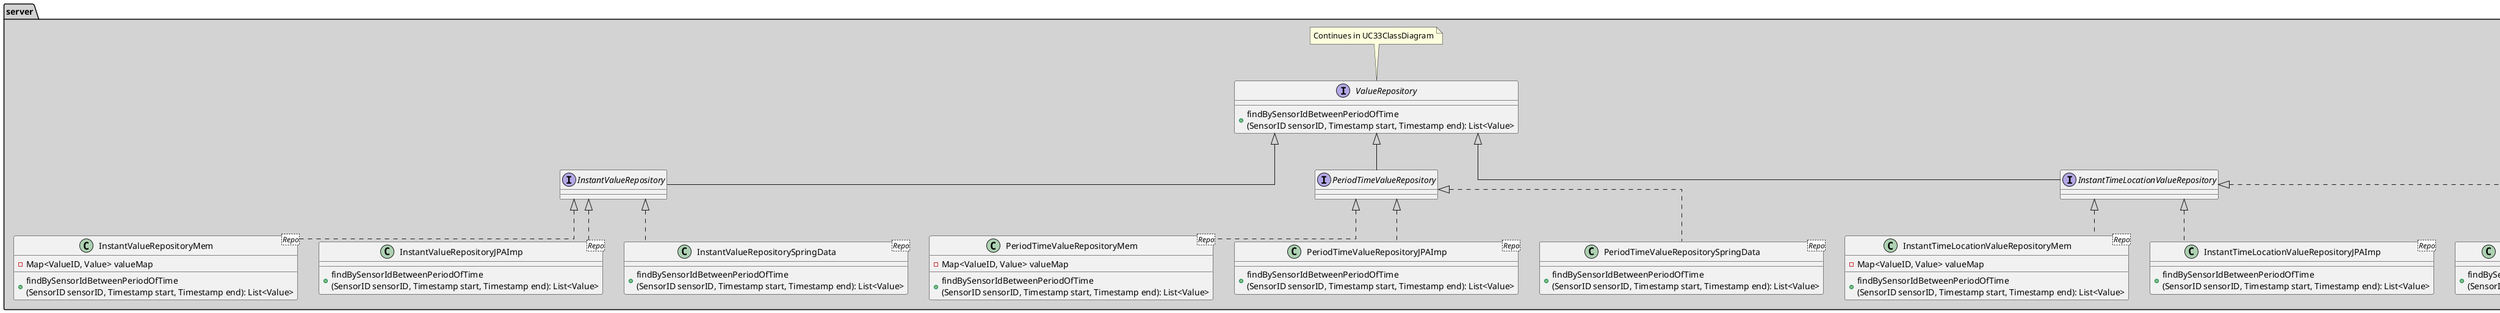 @startuml
skinparam linetype ortho

package server #LightGray {

note "Continues in UC33ClassDiagram" as NOTE1
ValueRepository -up-> NOTE1

interface ValueRepository {
    +findBySensorIdBetweenPeriodOfTime\n(SensorID sensorID, Timestamp start, Timestamp end): List<Value>
}

interface InstantValueRepository extends ValueRepository {
}

class InstantValueRepositoryMem <Repo> implements InstantValueRepository {
    -Map<ValueID, Value> valueMap
    +findBySensorIdBetweenPeriodOfTime\n(SensorID sensorID, Timestamp start, Timestamp end): List<Value>
}

class InstantValueRepositoryJPAImp <Repo> implements InstantValueRepository {
    +findBySensorIdBetweenPeriodOfTime\n(SensorID sensorID, Timestamp start, Timestamp end): List<Value>
}

class InstantValueRepositorySpringData <Repo> implements InstantValueRepository {
    +findBySensorIdBetweenPeriodOfTime\n(SensorID sensorID, Timestamp start, Timestamp end): List<Value>
}

interface PeriodTimeValueRepository extends ValueRepository {
}

class PeriodTimeValueRepositoryMem <Repo> implements PeriodTimeValueRepository {
    -Map<ValueID, Value> valueMap
    +findBySensorIdBetweenPeriodOfTime\n(SensorID sensorID, Timestamp start, Timestamp end): List<Value>
}

class PeriodTimeValueRepositoryJPAImp <Repo> implements PeriodTimeValueRepository {
    +findBySensorIdBetweenPeriodOfTime\n(SensorID sensorID, Timestamp start, Timestamp end): List<Value>
}

class PeriodTimeValueRepositorySpringData <Repo> implements PeriodTimeValueRepository {
    +findBySensorIdBetweenPeriodOfTime\n(SensorID sensorID, Timestamp start, Timestamp end): List<Value>
}

interface InstantTimeLocationValueRepository extends ValueRepository {
}

class InstantTimeLocationValueRepositoryMem <Repo> implements InstantTimeLocationValueRepository {
    -Map<ValueID, Value> valueMap
    +findBySensorIdBetweenPeriodOfTime\n(SensorID sensorID, Timestamp start, Timestamp end): List<Value>
}

class InstantTimeLocationValueRepositoryJPAImp <Repo> implements InstantTimeLocationValueRepository {
    +findBySensorIdBetweenPeriodOfTime\n(SensorID sensorID, Timestamp start, Timestamp end): List<Value>
}

class InstantTimeLocationValueRepositorySpringData <Repo> implements InstantTimeLocationValueRepository {
    +findBySensorIdBetweenPeriodOfTime\n(SensorID sensorID, Timestamp start, Timestamp end): List<Value>
}
}
@enduml